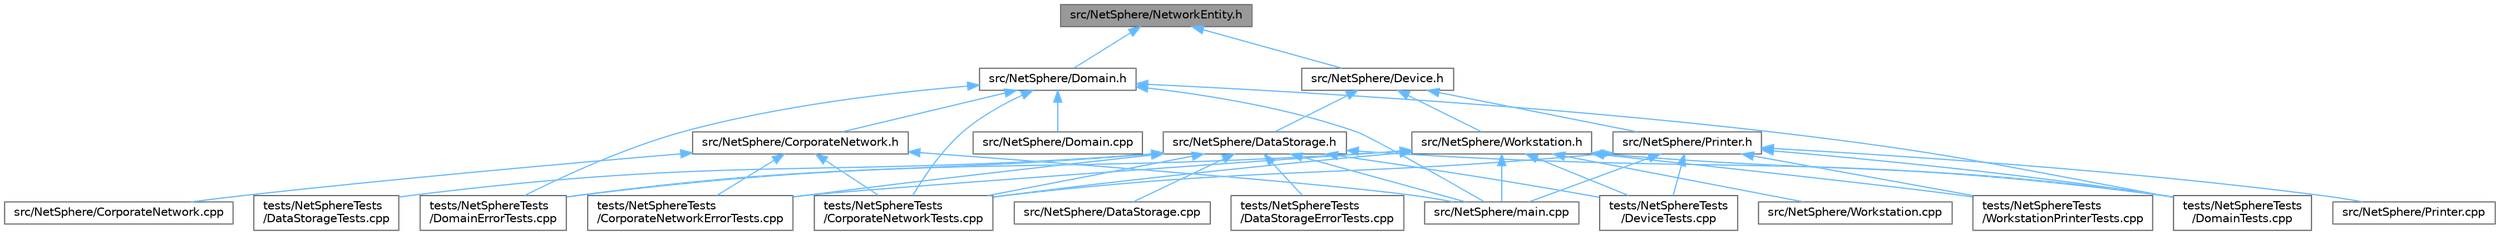 digraph "src/NetSphere/NetworkEntity.h"
{
 // INTERACTIVE_SVG=YES
 // LATEX_PDF_SIZE
  bgcolor="transparent";
  edge [fontname=Helvetica,fontsize=10,labelfontname=Helvetica,labelfontsize=10];
  node [fontname=Helvetica,fontsize=10,shape=box,height=0.2,width=0.4];
  Node1 [id="Node000001",label="src/NetSphere/NetworkEntity.h",height=0.2,width=0.4,color="gray40", fillcolor="grey60", style="filled", fontcolor="black",tooltip="Заголовочный файл базового класса NetworkEntity для всех сущностей сети."];
  Node1 -> Node2 [id="edge1_Node000001_Node000002",dir="back",color="steelblue1",style="solid",tooltip=" "];
  Node2 [id="Node000002",label="src/NetSphere/Device.h",height=0.2,width=0.4,color="grey40", fillcolor="white", style="filled",URL="$_device_8h.html",tooltip="Заголовочный файл базового класса Device для всех устройств сети."];
  Node2 -> Node3 [id="edge2_Node000002_Node000003",dir="back",color="steelblue1",style="solid",tooltip=" "];
  Node3 [id="Node000003",label="src/NetSphere/DataStorage.h",height=0.2,width=0.4,color="grey40", fillcolor="white", style="filled",URL="$_data_storage_8h.html",tooltip="Заголовочный файл класса DataStorage - хранилища данных в корпоративной сети."];
  Node3 -> Node4 [id="edge3_Node000003_Node000004",dir="back",color="steelblue1",style="solid",tooltip=" "];
  Node4 [id="Node000004",label="src/NetSphere/DataStorage.cpp",height=0.2,width=0.4,color="grey40", fillcolor="white", style="filled",URL="$_data_storage_8cpp.html",tooltip="Реализация класса DataStorage - хранилища данных в корпоративной сети."];
  Node3 -> Node5 [id="edge4_Node000003_Node000005",dir="back",color="steelblue1",style="solid",tooltip=" "];
  Node5 [id="Node000005",label="src/NetSphere/main.cpp",height=0.2,width=0.4,color="grey40", fillcolor="white", style="filled",URL="$main_8cpp.html",tooltip="Главная функция приложения NetSphere."];
  Node3 -> Node6 [id="edge5_Node000003_Node000006",dir="back",color="steelblue1",style="solid",tooltip=" "];
  Node6 [id="Node000006",label="tests/NetSphereTests\l/CorporateNetworkErrorTests.cpp",height=0.2,width=0.4,color="grey40", fillcolor="white", style="filled",URL="$_corporate_network_error_tests_8cpp.html",tooltip="Тесты для обработки ошибок в классе CorporateNetwork."];
  Node3 -> Node7 [id="edge6_Node000003_Node000007",dir="back",color="steelblue1",style="solid",tooltip=" "];
  Node7 [id="Node000007",label="tests/NetSphereTests\l/CorporateNetworkTests.cpp",height=0.2,width=0.4,color="grey40", fillcolor="white", style="filled",URL="$_corporate_network_tests_8cpp.html",tooltip="Тесты для класса CorporateNetwork проекта NetSphere."];
  Node3 -> Node8 [id="edge7_Node000003_Node000008",dir="back",color="steelblue1",style="solid",tooltip=" "];
  Node8 [id="Node000008",label="tests/NetSphereTests\l/DataStorageErrorTests.cpp",height=0.2,width=0.4,color="grey40", fillcolor="white", style="filled",URL="$_data_storage_error_tests_8cpp.html",tooltip="Тесты для обработки ошибок в классе DataStorage."];
  Node3 -> Node9 [id="edge8_Node000003_Node000009",dir="back",color="steelblue1",style="solid",tooltip=" "];
  Node9 [id="Node000009",label="tests/NetSphereTests\l/DataStorageTests.cpp",height=0.2,width=0.4,color="grey40", fillcolor="white", style="filled",URL="$_data_storage_tests_8cpp.html",tooltip="Тесты для класса DataStorage проекта NetSphere."];
  Node3 -> Node10 [id="edge9_Node000003_Node000010",dir="back",color="steelblue1",style="solid",tooltip=" "];
  Node10 [id="Node000010",label="tests/NetSphereTests\l/DeviceTests.cpp",height=0.2,width=0.4,color="grey40", fillcolor="white", style="filled",URL="$_device_tests_8cpp.html",tooltip="Тесты для базового класса Device и его наследников."];
  Node3 -> Node11 [id="edge10_Node000003_Node000011",dir="back",color="steelblue1",style="solid",tooltip=" "];
  Node11 [id="Node000011",label="tests/NetSphereTests\l/DomainErrorTests.cpp",height=0.2,width=0.4,color="grey40", fillcolor="white", style="filled",URL="$_domain_error_tests_8cpp.html",tooltip="Тесты для обработки ошибок в классе Domain."];
  Node3 -> Node12 [id="edge11_Node000003_Node000012",dir="back",color="steelblue1",style="solid",tooltip=" "];
  Node12 [id="Node000012",label="tests/NetSphereTests\l/DomainTests.cpp",height=0.2,width=0.4,color="grey40", fillcolor="white", style="filled",URL="$_domain_tests_8cpp.html",tooltip="Тесты для класса Domain проекта NetSphere."];
  Node2 -> Node13 [id="edge12_Node000002_Node000013",dir="back",color="steelblue1",style="solid",tooltip=" "];
  Node13 [id="Node000013",label="src/NetSphere/Printer.h",height=0.2,width=0.4,color="grey40", fillcolor="white", style="filled",URL="$_printer_8h.html",tooltip="Заголовочный файл класса Printer - сетевого принтера."];
  Node13 -> Node14 [id="edge13_Node000013_Node000014",dir="back",color="steelblue1",style="solid",tooltip=" "];
  Node14 [id="Node000014",label="src/NetSphere/Printer.cpp",height=0.2,width=0.4,color="grey40", fillcolor="white", style="filled",URL="$_printer_8cpp.html",tooltip="Реализация класса Printer - сетевого принтера."];
  Node13 -> Node5 [id="edge14_Node000013_Node000005",dir="back",color="steelblue1",style="solid",tooltip=" "];
  Node13 -> Node7 [id="edge15_Node000013_Node000007",dir="back",color="steelblue1",style="solid",tooltip=" "];
  Node13 -> Node10 [id="edge16_Node000013_Node000010",dir="back",color="steelblue1",style="solid",tooltip=" "];
  Node13 -> Node12 [id="edge17_Node000013_Node000012",dir="back",color="steelblue1",style="solid",tooltip=" "];
  Node13 -> Node15 [id="edge18_Node000013_Node000015",dir="back",color="steelblue1",style="solid",tooltip=" "];
  Node15 [id="Node000015",label="tests/NetSphereTests\l/WorkstationPrinterTests.cpp",height=0.2,width=0.4,color="grey40", fillcolor="white", style="filled",URL="$_workstation_printer_tests_8cpp.html",tooltip="Тесты для классов Workstation и Printer."];
  Node2 -> Node16 [id="edge19_Node000002_Node000016",dir="back",color="steelblue1",style="solid",tooltip=" "];
  Node16 [id="Node000016",label="src/NetSphere/Workstation.h",height=0.2,width=0.4,color="grey40", fillcolor="white", style="filled",URL="$_workstation_8h.html",tooltip="Заголовочный файл класса Workstation - рабочей станции пользователя."];
  Node16 -> Node17 [id="edge20_Node000016_Node000017",dir="back",color="steelblue1",style="solid",tooltip=" "];
  Node17 [id="Node000017",label="src/NetSphere/Workstation.cpp",height=0.2,width=0.4,color="grey40", fillcolor="white", style="filled",URL="$_workstation_8cpp.html",tooltip="Реализация класса Workstation - рабочей станции пользователя."];
  Node16 -> Node5 [id="edge21_Node000016_Node000005",dir="back",color="steelblue1",style="solid",tooltip=" "];
  Node16 -> Node6 [id="edge22_Node000016_Node000006",dir="back",color="steelblue1",style="solid",tooltip=" "];
  Node16 -> Node7 [id="edge23_Node000016_Node000007",dir="back",color="steelblue1",style="solid",tooltip=" "];
  Node16 -> Node10 [id="edge24_Node000016_Node000010",dir="back",color="steelblue1",style="solid",tooltip=" "];
  Node16 -> Node11 [id="edge25_Node000016_Node000011",dir="back",color="steelblue1",style="solid",tooltip=" "];
  Node16 -> Node12 [id="edge26_Node000016_Node000012",dir="back",color="steelblue1",style="solid",tooltip=" "];
  Node16 -> Node15 [id="edge27_Node000016_Node000015",dir="back",color="steelblue1",style="solid",tooltip=" "];
  Node1 -> Node18 [id="edge28_Node000001_Node000018",dir="back",color="steelblue1",style="solid",tooltip=" "];
  Node18 [id="Node000018",label="src/NetSphere/Domain.h",height=0.2,width=0.4,color="grey40", fillcolor="white", style="filled",URL="$_domain_8h.html",tooltip="Заголовочный файл класса Domain - домена корпоративной сети."];
  Node18 -> Node19 [id="edge29_Node000018_Node000019",dir="back",color="steelblue1",style="solid",tooltip=" "];
  Node19 [id="Node000019",label="src/NetSphere/CorporateNetwork.h",height=0.2,width=0.4,color="grey40", fillcolor="white", style="filled",URL="$_corporate_network_8h.html",tooltip="Заголовочный файл класса CorporateNetwork - корпоративной сети."];
  Node19 -> Node20 [id="edge30_Node000019_Node000020",dir="back",color="steelblue1",style="solid",tooltip=" "];
  Node20 [id="Node000020",label="src/NetSphere/CorporateNetwork.cpp",height=0.2,width=0.4,color="grey40", fillcolor="white", style="filled",URL="$_corporate_network_8cpp.html",tooltip="Реализация класса CorporateNetwork - корпоративной сети."];
  Node19 -> Node5 [id="edge31_Node000019_Node000005",dir="back",color="steelblue1",style="solid",tooltip=" "];
  Node19 -> Node6 [id="edge32_Node000019_Node000006",dir="back",color="steelblue1",style="solid",tooltip=" "];
  Node19 -> Node7 [id="edge33_Node000019_Node000007",dir="back",color="steelblue1",style="solid",tooltip=" "];
  Node18 -> Node21 [id="edge34_Node000018_Node000021",dir="back",color="steelblue1",style="solid",tooltip=" "];
  Node21 [id="Node000021",label="src/NetSphere/Domain.cpp",height=0.2,width=0.4,color="grey40", fillcolor="white", style="filled",URL="$_domain_8cpp.html",tooltip="Реализация класса Domain - домена корпоративной сети."];
  Node18 -> Node5 [id="edge35_Node000018_Node000005",dir="back",color="steelblue1",style="solid",tooltip=" "];
  Node18 -> Node7 [id="edge36_Node000018_Node000007",dir="back",color="steelblue1",style="solid",tooltip=" "];
  Node18 -> Node11 [id="edge37_Node000018_Node000011",dir="back",color="steelblue1",style="solid",tooltip=" "];
  Node18 -> Node12 [id="edge38_Node000018_Node000012",dir="back",color="steelblue1",style="solid",tooltip=" "];
}
